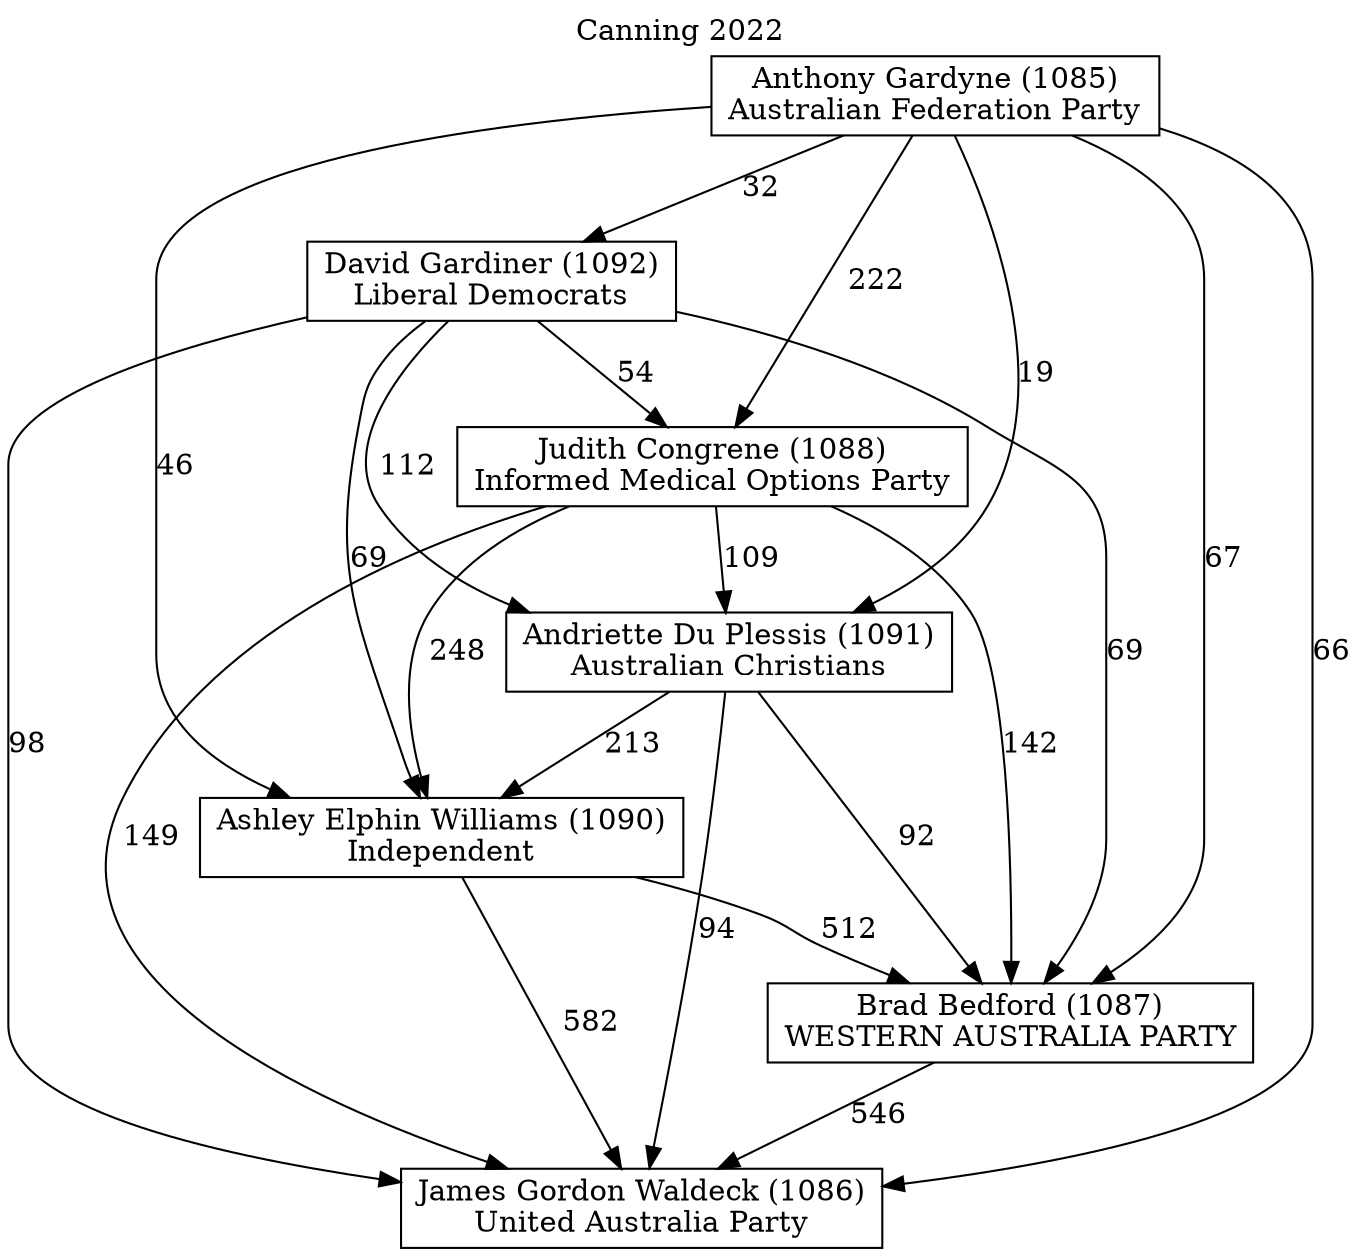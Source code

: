 // House preference flow
digraph "James Gordon Waldeck (1086)_Canning_2022" {
	graph [label="Canning 2022" labelloc=t mclimit=10]
	node [shape=box]
	"Ashley Elphin Williams (1090)" [label="Ashley Elphin Williams (1090)
Independent"]
	"Andriette Du Plessis (1091)" [label="Andriette Du Plessis (1091)
Australian Christians"]
	"Brad Bedford (1087)" [label="Brad Bedford (1087)
WESTERN AUSTRALIA PARTY"]
	"David Gardiner (1092)" [label="David Gardiner (1092)
Liberal Democrats"]
	"Anthony Gardyne (1085)" [label="Anthony Gardyne (1085)
Australian Federation Party"]
	"James Gordon Waldeck (1086)" [label="James Gordon Waldeck (1086)
United Australia Party"]
	"Judith Congrene (1088)" [label="Judith Congrene (1088)
Informed Medical Options Party"]
	"Judith Congrene (1088)" -> "Ashley Elphin Williams (1090)" [label=248]
	"Ashley Elphin Williams (1090)" -> "James Gordon Waldeck (1086)" [label=582]
	"Ashley Elphin Williams (1090)" -> "Brad Bedford (1087)" [label=512]
	"Andriette Du Plessis (1091)" -> "Brad Bedford (1087)" [label=92]
	"David Gardiner (1092)" -> "Andriette Du Plessis (1091)" [label=112]
	"Anthony Gardyne (1085)" -> "Brad Bedford (1087)" [label=67]
	"Brad Bedford (1087)" -> "James Gordon Waldeck (1086)" [label=546]
	"David Gardiner (1092)" -> "Brad Bedford (1087)" [label=69]
	"Anthony Gardyne (1085)" -> "Andriette Du Plessis (1091)" [label=19]
	"Anthony Gardyne (1085)" -> "Judith Congrene (1088)" [label=222]
	"Judith Congrene (1088)" -> "James Gordon Waldeck (1086)" [label=149]
	"Judith Congrene (1088)" -> "Andriette Du Plessis (1091)" [label=109]
	"Anthony Gardyne (1085)" -> "David Gardiner (1092)" [label=32]
	"David Gardiner (1092)" -> "Judith Congrene (1088)" [label=54]
	"Anthony Gardyne (1085)" -> "James Gordon Waldeck (1086)" [label=66]
	"Anthony Gardyne (1085)" -> "Ashley Elphin Williams (1090)" [label=46]
	"David Gardiner (1092)" -> "James Gordon Waldeck (1086)" [label=98]
	"Andriette Du Plessis (1091)" -> "Ashley Elphin Williams (1090)" [label=213]
	"Judith Congrene (1088)" -> "Brad Bedford (1087)" [label=142]
	"Andriette Du Plessis (1091)" -> "James Gordon Waldeck (1086)" [label=94]
	"David Gardiner (1092)" -> "Ashley Elphin Williams (1090)" [label=69]
}
